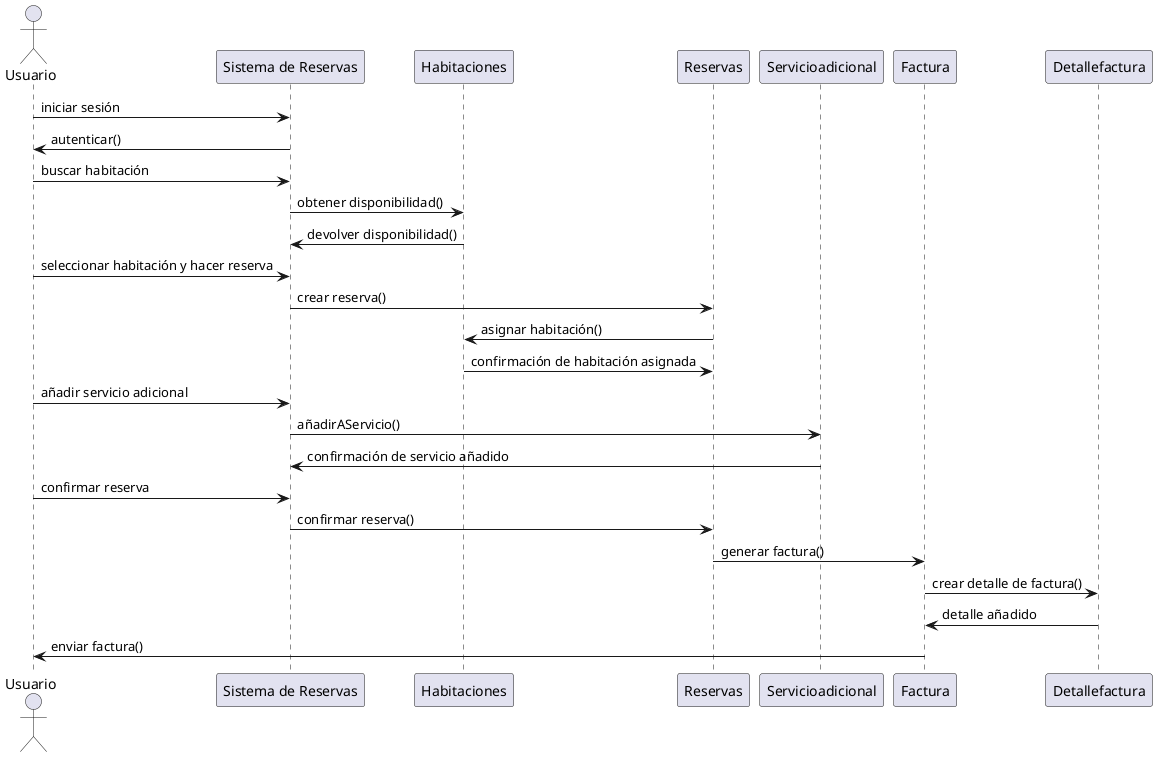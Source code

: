 @startuml reserva

actor Usuario
participant "Sistema de Reservas" as SR
participant Habitaciones
participant Reservas
participant Servicioadicional
participant Factura
participant Detallefactura

Usuario -> SR: iniciar sesión
SR -> Usuario: autenticar()

Usuario -> SR: buscar habitación
SR -> Habitaciones: obtener disponibilidad()
Habitaciones -> SR: devolver disponibilidad()

Usuario -> SR: seleccionar habitación y hacer reserva
SR -> Reservas: crear reserva()
Reservas -> Habitaciones: asignar habitación()
Habitaciones -> Reservas: confirmación de habitación asignada

Usuario -> SR: añadir servicio adicional
SR -> Servicioadicional: añadirAServicio()
Servicioadicional -> SR: confirmación de servicio añadido

Usuario -> SR: confirmar reserva
SR -> Reservas: confirmar reserva()
Reservas -> Factura: generar factura()

Factura -> Detallefactura: crear detalle de factura()
Detallefactura -> Factura: detalle añadido
Factura -> Usuario: enviar factura()

@enduml
